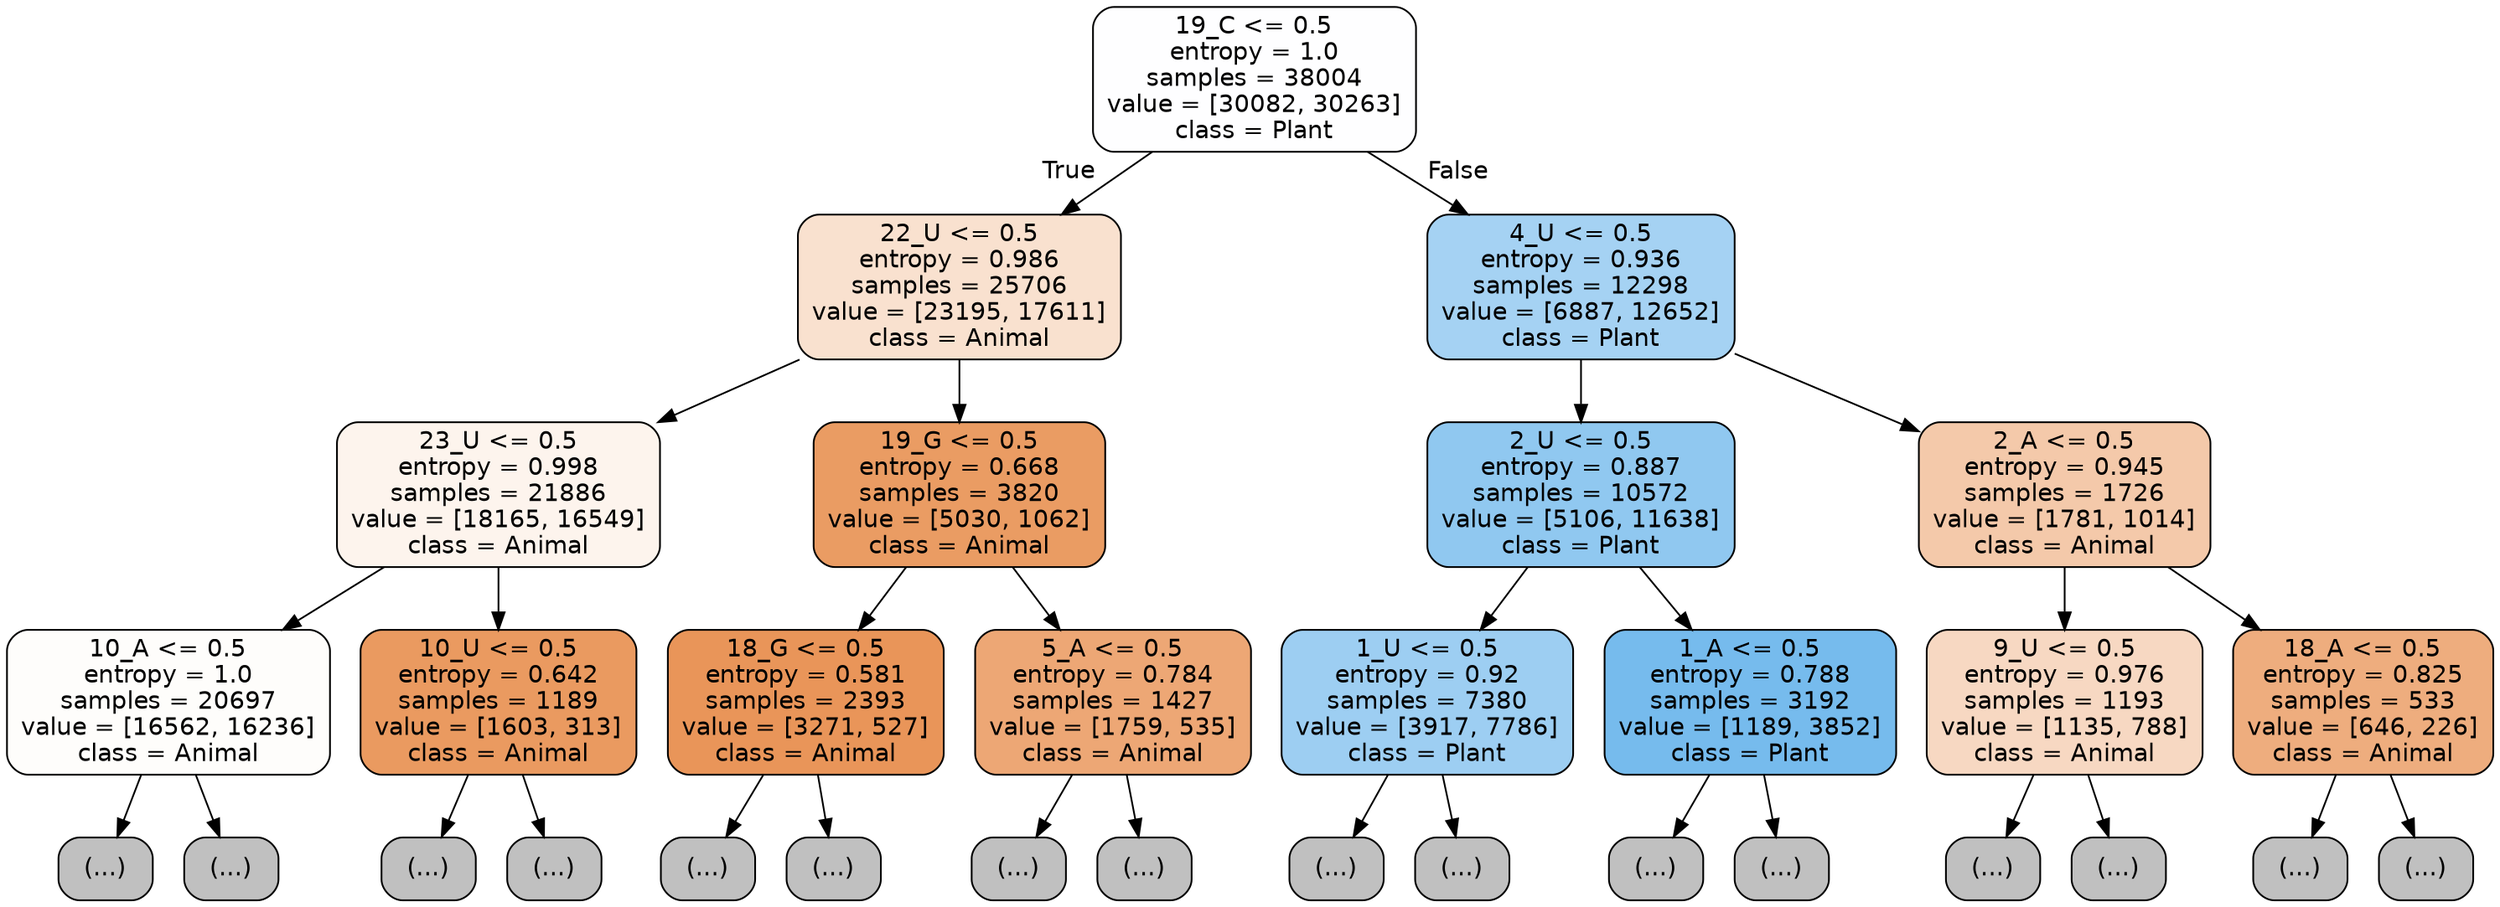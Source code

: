 digraph Tree {
node [shape=box, style="filled, rounded", color="black", fontname="helvetica"] ;
edge [fontname="helvetica"] ;
0 [label="19_C <= 0.5\nentropy = 1.0\nsamples = 38004\nvalue = [30082, 30263]\nclass = Plant", fillcolor="#fefeff"] ;
1 [label="22_U <= 0.5\nentropy = 0.986\nsamples = 25706\nvalue = [23195, 17611]\nclass = Animal", fillcolor="#f9e1cf"] ;
0 -> 1 [labeldistance=2.5, labelangle=45, headlabel="True"] ;
2 [label="23_U <= 0.5\nentropy = 0.998\nsamples = 21886\nvalue = [18165, 16549]\nclass = Animal", fillcolor="#fdf4ed"] ;
1 -> 2 ;
3 [label="10_A <= 0.5\nentropy = 1.0\nsamples = 20697\nvalue = [16562, 16236]\nclass = Animal", fillcolor="#fefdfb"] ;
2 -> 3 ;
4 [label="(...)", fillcolor="#C0C0C0"] ;
3 -> 4 ;
7963 [label="(...)", fillcolor="#C0C0C0"] ;
3 -> 7963 ;
10626 [label="10_U <= 0.5\nentropy = 0.642\nsamples = 1189\nvalue = [1603, 313]\nclass = Animal", fillcolor="#ea9a60"] ;
2 -> 10626 ;
10627 [label="(...)", fillcolor="#C0C0C0"] ;
10626 -> 10627 ;
10950 [label="(...)", fillcolor="#C0C0C0"] ;
10626 -> 10950 ;
11051 [label="19_G <= 0.5\nentropy = 0.668\nsamples = 3820\nvalue = [5030, 1062]\nclass = Animal", fillcolor="#ea9c63"] ;
1 -> 11051 ;
11052 [label="18_G <= 0.5\nentropy = 0.581\nsamples = 2393\nvalue = [3271, 527]\nclass = Animal", fillcolor="#e99559"] ;
11051 -> 11052 ;
11053 [label="(...)", fillcolor="#C0C0C0"] ;
11052 -> 11053 ;
11682 [label="(...)", fillcolor="#C0C0C0"] ;
11052 -> 11682 ;
11937 [label="5_A <= 0.5\nentropy = 0.784\nsamples = 1427\nvalue = [1759, 535]\nclass = Animal", fillcolor="#eda775"] ;
11051 -> 11937 ;
11938 [label="(...)", fillcolor="#C0C0C0"] ;
11937 -> 11938 ;
12353 [label="(...)", fillcolor="#C0C0C0"] ;
11937 -> 12353 ;
12488 [label="4_U <= 0.5\nentropy = 0.936\nsamples = 12298\nvalue = [6887, 12652]\nclass = Plant", fillcolor="#a5d2f3"] ;
0 -> 12488 [labeldistance=2.5, labelangle=-45, headlabel="False"] ;
12489 [label="2_U <= 0.5\nentropy = 0.887\nsamples = 10572\nvalue = [5106, 11638]\nclass = Plant", fillcolor="#90c8f0"] ;
12488 -> 12489 ;
12490 [label="1_U <= 0.5\nentropy = 0.92\nsamples = 7380\nvalue = [3917, 7786]\nclass = Plant", fillcolor="#9dcef2"] ;
12489 -> 12490 ;
12491 [label="(...)", fillcolor="#C0C0C0"] ;
12490 -> 12491 ;
13874 [label="(...)", fillcolor="#C0C0C0"] ;
12490 -> 13874 ;
14955 [label="1_A <= 0.5\nentropy = 0.788\nsamples = 3192\nvalue = [1189, 3852]\nclass = Plant", fillcolor="#76bbed"] ;
12489 -> 14955 ;
14956 [label="(...)", fillcolor="#C0C0C0"] ;
14955 -> 14956 ;
15625 [label="(...)", fillcolor="#C0C0C0"] ;
14955 -> 15625 ;
15772 [label="2_A <= 0.5\nentropy = 0.945\nsamples = 1726\nvalue = [1781, 1014]\nclass = Animal", fillcolor="#f4c9aa"] ;
12488 -> 15772 ;
15773 [label="9_U <= 0.5\nentropy = 0.976\nsamples = 1193\nvalue = [1135, 788]\nclass = Animal", fillcolor="#f7d8c2"] ;
15772 -> 15773 ;
15774 [label="(...)", fillcolor="#C0C0C0"] ;
15773 -> 15774 ;
16247 [label="(...)", fillcolor="#C0C0C0"] ;
15773 -> 16247 ;
16438 [label="18_A <= 0.5\nentropy = 0.825\nsamples = 533\nvalue = [646, 226]\nclass = Animal", fillcolor="#eead7e"] ;
15772 -> 16438 ;
16439 [label="(...)", fillcolor="#C0C0C0"] ;
16438 -> 16439 ;
16604 [label="(...)", fillcolor="#C0C0C0"] ;
16438 -> 16604 ;
}